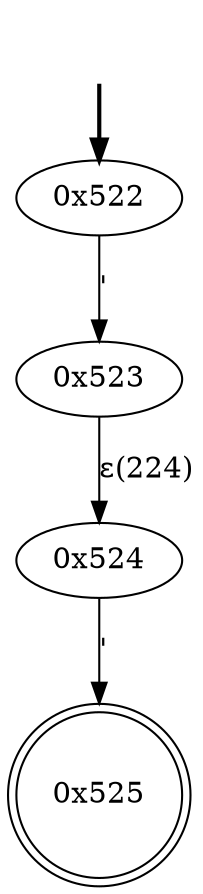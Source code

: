 digraph {
	fake [style=invisible]
	"0x522" [root=true]
	"0x523"
	"0x524"
	"0x525" [shape=doublecircle]
	fake -> "0x522" [style=bold]
	"0x522" -> "0x523" [label="'"]
	"0x524" -> "0x525" [label="'"]
	"0x523" -> "0x524" [label="ε(224)"]
}
